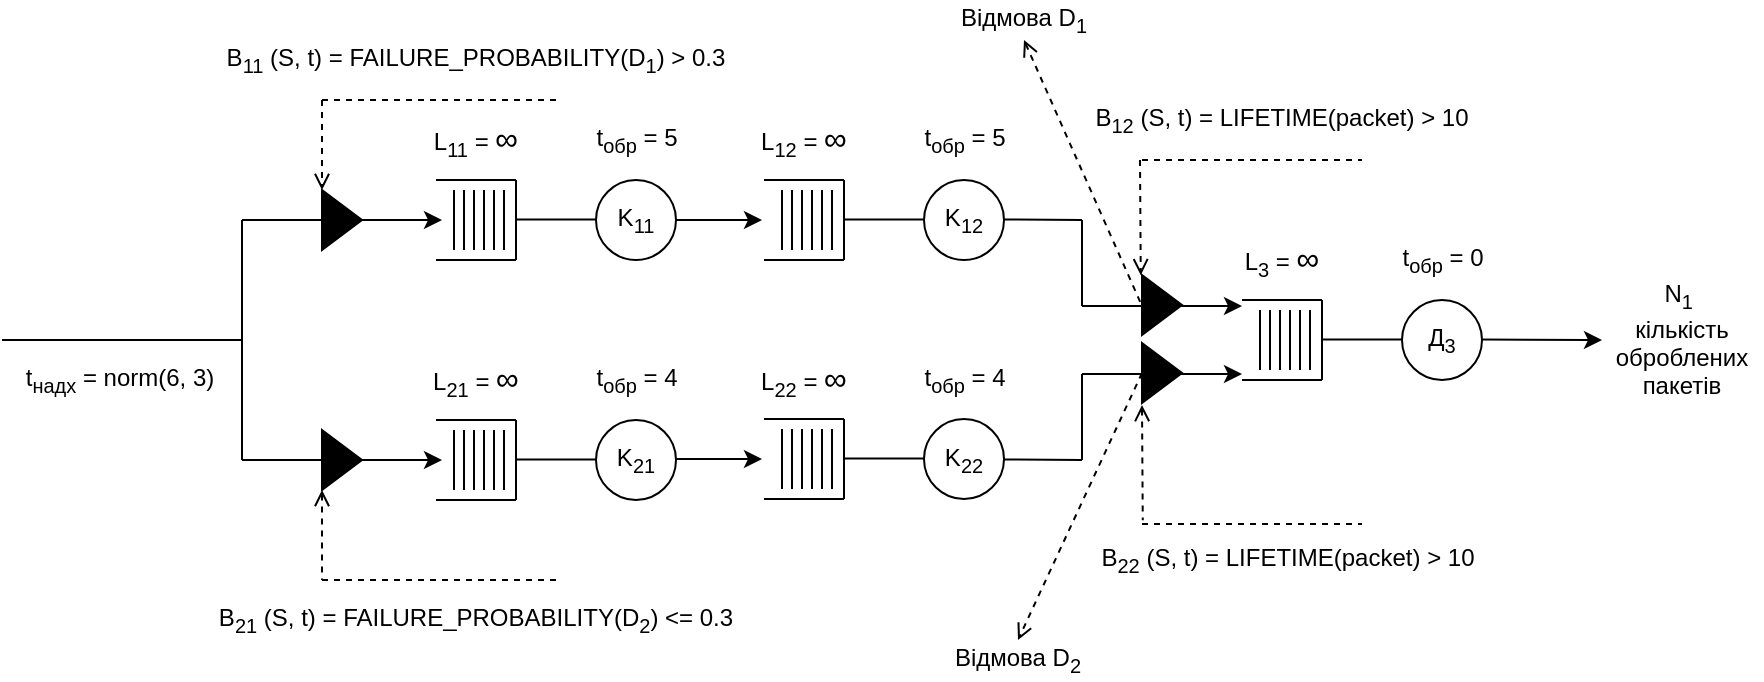 <mxfile version="25.0.1">
  <diagram name="Page-1" id="8MQqmBH3zJSPwj12BHaC">
    <mxGraphModel dx="464" dy="1368" grid="1" gridSize="10" guides="1" tooltips="1" connect="1" arrows="1" fold="1" page="1" pageScale="1" pageWidth="850" pageHeight="1100" math="0" shadow="0">
      <root>
        <mxCell id="0" />
        <mxCell id="1" parent="0" />
        <mxCell id="KQ7cRfpCfa-hkvte2fSc-3" value="t&lt;sub&gt;надх&lt;/sub&gt; = norm(6, 3)" style="text;html=1;align=center;verticalAlign=middle;whiteSpace=wrap;rounded=0;" parent="1" vertex="1">
          <mxGeometry x="4" y="160" width="110" height="20" as="geometry" />
        </mxCell>
        <mxCell id="KQ7cRfpCfa-hkvte2fSc-4" value="" style="endArrow=none;html=1;rounded=0;" parent="1" edge="1">
          <mxGeometry width="50" height="50" relative="1" as="geometry">
            <mxPoint x="217" y="70" as="sourcePoint" />
            <mxPoint x="257" y="70" as="targetPoint" />
          </mxGeometry>
        </mxCell>
        <mxCell id="KQ7cRfpCfa-hkvte2fSc-5" value="" style="endArrow=none;html=1;rounded=0;" parent="1" edge="1">
          <mxGeometry width="50" height="50" relative="1" as="geometry">
            <mxPoint x="217" y="110" as="sourcePoint" />
            <mxPoint x="257" y="110" as="targetPoint" />
          </mxGeometry>
        </mxCell>
        <mxCell id="KQ7cRfpCfa-hkvte2fSc-6" value="" style="endArrow=none;html=1;rounded=0;" parent="1" edge="1">
          <mxGeometry width="50" height="50" relative="1" as="geometry">
            <mxPoint x="257" y="70" as="sourcePoint" />
            <mxPoint x="257" y="110" as="targetPoint" />
          </mxGeometry>
        </mxCell>
        <mxCell id="KQ7cRfpCfa-hkvte2fSc-7" value="" style="endArrow=none;html=1;rounded=0;" parent="1" edge="1">
          <mxGeometry width="50" height="50" relative="1" as="geometry">
            <mxPoint x="251" y="75" as="sourcePoint" />
            <mxPoint x="251" y="105" as="targetPoint" />
          </mxGeometry>
        </mxCell>
        <mxCell id="KQ7cRfpCfa-hkvte2fSc-8" value="" style="endArrow=none;html=1;rounded=0;" parent="1" edge="1">
          <mxGeometry width="50" height="50" relative="1" as="geometry">
            <mxPoint x="246" y="75" as="sourcePoint" />
            <mxPoint x="246" y="105" as="targetPoint" />
          </mxGeometry>
        </mxCell>
        <mxCell id="KQ7cRfpCfa-hkvte2fSc-9" value="" style="endArrow=none;html=1;rounded=0;" parent="1" edge="1">
          <mxGeometry width="50" height="50" relative="1" as="geometry">
            <mxPoint x="241" y="75" as="sourcePoint" />
            <mxPoint x="241" y="105" as="targetPoint" />
          </mxGeometry>
        </mxCell>
        <mxCell id="KQ7cRfpCfa-hkvte2fSc-10" value="" style="endArrow=none;html=1;rounded=0;" parent="1" edge="1">
          <mxGeometry width="50" height="50" relative="1" as="geometry">
            <mxPoint x="236" y="75" as="sourcePoint" />
            <mxPoint x="236" y="105" as="targetPoint" />
          </mxGeometry>
        </mxCell>
        <mxCell id="KQ7cRfpCfa-hkvte2fSc-11" value="" style="endArrow=none;html=1;rounded=0;" parent="1" edge="1">
          <mxGeometry width="50" height="50" relative="1" as="geometry">
            <mxPoint x="231" y="75" as="sourcePoint" />
            <mxPoint x="231" y="105" as="targetPoint" />
          </mxGeometry>
        </mxCell>
        <mxCell id="KQ7cRfpCfa-hkvte2fSc-12" value="" style="endArrow=none;html=1;rounded=0;" parent="1" edge="1">
          <mxGeometry width="50" height="50" relative="1" as="geometry">
            <mxPoint x="226" y="75" as="sourcePoint" />
            <mxPoint x="226" y="105" as="targetPoint" />
          </mxGeometry>
        </mxCell>
        <mxCell id="KQ7cRfpCfa-hkvte2fSc-13" value="K&lt;sub&gt;11&lt;/sub&gt;" style="ellipse;whiteSpace=wrap;html=1;aspect=fixed;fillColor=none;" parent="1" vertex="1">
          <mxGeometry x="297" y="70" width="40" height="40" as="geometry" />
        </mxCell>
        <mxCell id="KQ7cRfpCfa-hkvte2fSc-14" value="t&lt;sub&gt;обр&lt;/sub&gt; = 5" style="text;html=1;align=center;verticalAlign=middle;whiteSpace=wrap;rounded=0;" parent="1" vertex="1">
          <mxGeometry x="289.5" y="40" width="55" height="20" as="geometry" />
        </mxCell>
        <mxCell id="KQ7cRfpCfa-hkvte2fSc-16" value="" style="endArrow=none;html=1;rounded=0;" parent="1" edge="1">
          <mxGeometry width="50" height="50" relative="1" as="geometry">
            <mxPoint x="257" y="89.76" as="sourcePoint" />
            <mxPoint x="297" y="89.76" as="targetPoint" />
          </mxGeometry>
        </mxCell>
        <mxCell id="KQ7cRfpCfa-hkvte2fSc-17" value="L&lt;sub&gt;11&lt;/sub&gt; = &lt;font style=&quot;font-size: 16px;&quot;&gt;∞&lt;/font&gt;" style="text;html=1;align=center;verticalAlign=middle;whiteSpace=wrap;rounded=0;" parent="1" vertex="1">
          <mxGeometry x="212" y="40" width="50" height="20" as="geometry" />
        </mxCell>
        <mxCell id="KQ7cRfpCfa-hkvte2fSc-19" value="" style="endArrow=none;html=1;rounded=0;" parent="1" edge="1">
          <mxGeometry width="50" height="50" relative="1" as="geometry">
            <mxPoint y="150" as="sourcePoint" />
            <mxPoint x="120" y="150" as="targetPoint" />
          </mxGeometry>
        </mxCell>
        <mxCell id="KQ7cRfpCfa-hkvte2fSc-20" value="" style="endArrow=none;html=1;rounded=0;" parent="1" edge="1">
          <mxGeometry width="50" height="50" relative="1" as="geometry">
            <mxPoint x="120" y="150" as="sourcePoint" />
            <mxPoint x="120" y="90" as="targetPoint" />
          </mxGeometry>
        </mxCell>
        <mxCell id="KQ7cRfpCfa-hkvte2fSc-21" value="" style="endArrow=classic;html=1;rounded=0;" parent="1" edge="1">
          <mxGeometry width="50" height="50" relative="1" as="geometry">
            <mxPoint x="120" y="90" as="sourcePoint" />
            <mxPoint x="220" y="90" as="targetPoint" />
          </mxGeometry>
        </mxCell>
        <mxCell id="KQ7cRfpCfa-hkvte2fSc-22" value="" style="triangle;whiteSpace=wrap;html=1;fillColor=#000000;" parent="1" vertex="1">
          <mxGeometry x="160" y="75" width="20" height="30" as="geometry" />
        </mxCell>
        <mxCell id="KQ7cRfpCfa-hkvte2fSc-25" value="" style="endArrow=open;html=1;rounded=0;dashed=1;endFill=0;" parent="1" edge="1">
          <mxGeometry width="50" height="50" relative="1" as="geometry">
            <mxPoint x="160" y="30" as="sourcePoint" />
            <mxPoint x="160" y="75" as="targetPoint" />
          </mxGeometry>
        </mxCell>
        <mxCell id="KQ7cRfpCfa-hkvte2fSc-26" value="" style="endArrow=none;html=1;rounded=0;dashed=1;" parent="1" edge="1">
          <mxGeometry width="50" height="50" relative="1" as="geometry">
            <mxPoint x="160" y="30" as="sourcePoint" />
            <mxPoint x="280" y="30" as="targetPoint" />
          </mxGeometry>
        </mxCell>
        <mxCell id="KQ7cRfpCfa-hkvte2fSc-27" value="B&lt;sub&gt;11&lt;/sub&gt; (S, t) = FAILURE_PROBABILITY(D&lt;sub&gt;1&lt;/sub&gt;) &amp;gt; 0.3" style="text;html=1;align=center;verticalAlign=middle;whiteSpace=wrap;rounded=0;" parent="1" vertex="1">
          <mxGeometry x="107" width="260" height="20" as="geometry" />
        </mxCell>
        <mxCell id="KQ7cRfpCfa-hkvte2fSc-28" value="" style="endArrow=none;html=1;rounded=0;" parent="1" edge="1">
          <mxGeometry width="50" height="50" relative="1" as="geometry">
            <mxPoint x="120" y="210" as="sourcePoint" />
            <mxPoint x="120" y="150" as="targetPoint" />
          </mxGeometry>
        </mxCell>
        <mxCell id="KQ7cRfpCfa-hkvte2fSc-29" value="" style="endArrow=classic;html=1;rounded=0;" parent="1" edge="1">
          <mxGeometry width="50" height="50" relative="1" as="geometry">
            <mxPoint x="120" y="210" as="sourcePoint" />
            <mxPoint x="220" y="210" as="targetPoint" />
          </mxGeometry>
        </mxCell>
        <mxCell id="KQ7cRfpCfa-hkvte2fSc-30" value="" style="triangle;whiteSpace=wrap;html=1;fillColor=#000000;" parent="1" vertex="1">
          <mxGeometry x="160" y="195" width="20" height="30" as="geometry" />
        </mxCell>
        <mxCell id="KQ7cRfpCfa-hkvte2fSc-32" value="" style="endArrow=none;html=1;rounded=0;dashed=1;startArrow=open;startFill=0;endFill=0;" parent="1" edge="1">
          <mxGeometry width="50" height="50" relative="1" as="geometry">
            <mxPoint x="160" y="225" as="sourcePoint" />
            <mxPoint x="160" y="270" as="targetPoint" />
          </mxGeometry>
        </mxCell>
        <mxCell id="KQ7cRfpCfa-hkvte2fSc-33" value="" style="endArrow=none;html=1;rounded=0;dashed=1;" parent="1" edge="1">
          <mxGeometry width="50" height="50" relative="1" as="geometry">
            <mxPoint x="160" y="270" as="sourcePoint" />
            <mxPoint x="280" y="270" as="targetPoint" />
          </mxGeometry>
        </mxCell>
        <mxCell id="KQ7cRfpCfa-hkvte2fSc-34" value="B&lt;sub&gt;21&lt;/sub&gt; (S, t) = FAILURE_PROBABILITY(D&lt;sub&gt;2&lt;/sub&gt;) &amp;lt;= 0.3" style="text;html=1;align=center;verticalAlign=middle;whiteSpace=wrap;rounded=0;" parent="1" vertex="1">
          <mxGeometry x="101" y="280" width="272" height="20" as="geometry" />
        </mxCell>
        <mxCell id="KQ7cRfpCfa-hkvte2fSc-35" value="" style="endArrow=none;html=1;rounded=0;" parent="1" edge="1">
          <mxGeometry width="50" height="50" relative="1" as="geometry">
            <mxPoint x="217" y="190" as="sourcePoint" />
            <mxPoint x="257" y="190" as="targetPoint" />
          </mxGeometry>
        </mxCell>
        <mxCell id="KQ7cRfpCfa-hkvte2fSc-36" value="" style="endArrow=none;html=1;rounded=0;" parent="1" edge="1">
          <mxGeometry width="50" height="50" relative="1" as="geometry">
            <mxPoint x="217" y="230" as="sourcePoint" />
            <mxPoint x="257" y="230" as="targetPoint" />
          </mxGeometry>
        </mxCell>
        <mxCell id="KQ7cRfpCfa-hkvte2fSc-37" value="" style="endArrow=none;html=1;rounded=0;" parent="1" edge="1">
          <mxGeometry width="50" height="50" relative="1" as="geometry">
            <mxPoint x="257" y="190" as="sourcePoint" />
            <mxPoint x="257" y="230" as="targetPoint" />
          </mxGeometry>
        </mxCell>
        <mxCell id="KQ7cRfpCfa-hkvte2fSc-38" value="" style="endArrow=none;html=1;rounded=0;" parent="1" edge="1">
          <mxGeometry width="50" height="50" relative="1" as="geometry">
            <mxPoint x="251" y="195" as="sourcePoint" />
            <mxPoint x="251" y="225" as="targetPoint" />
          </mxGeometry>
        </mxCell>
        <mxCell id="KQ7cRfpCfa-hkvte2fSc-39" value="" style="endArrow=none;html=1;rounded=0;" parent="1" edge="1">
          <mxGeometry width="50" height="50" relative="1" as="geometry">
            <mxPoint x="246" y="195" as="sourcePoint" />
            <mxPoint x="246" y="225" as="targetPoint" />
          </mxGeometry>
        </mxCell>
        <mxCell id="KQ7cRfpCfa-hkvte2fSc-40" value="" style="endArrow=none;html=1;rounded=0;" parent="1" edge="1">
          <mxGeometry width="50" height="50" relative="1" as="geometry">
            <mxPoint x="241" y="195" as="sourcePoint" />
            <mxPoint x="241" y="225" as="targetPoint" />
          </mxGeometry>
        </mxCell>
        <mxCell id="KQ7cRfpCfa-hkvte2fSc-41" value="" style="endArrow=none;html=1;rounded=0;" parent="1" edge="1">
          <mxGeometry width="50" height="50" relative="1" as="geometry">
            <mxPoint x="236" y="195" as="sourcePoint" />
            <mxPoint x="236" y="225" as="targetPoint" />
          </mxGeometry>
        </mxCell>
        <mxCell id="KQ7cRfpCfa-hkvte2fSc-42" value="" style="endArrow=none;html=1;rounded=0;" parent="1" edge="1">
          <mxGeometry width="50" height="50" relative="1" as="geometry">
            <mxPoint x="231" y="195" as="sourcePoint" />
            <mxPoint x="231" y="225" as="targetPoint" />
          </mxGeometry>
        </mxCell>
        <mxCell id="KQ7cRfpCfa-hkvte2fSc-43" value="" style="endArrow=none;html=1;rounded=0;" parent="1" edge="1">
          <mxGeometry width="50" height="50" relative="1" as="geometry">
            <mxPoint x="226" y="195" as="sourcePoint" />
            <mxPoint x="226" y="225" as="targetPoint" />
          </mxGeometry>
        </mxCell>
        <mxCell id="KQ7cRfpCfa-hkvte2fSc-44" value="K&lt;sub&gt;21&lt;/sub&gt;" style="ellipse;whiteSpace=wrap;html=1;aspect=fixed;fillColor=none;" parent="1" vertex="1">
          <mxGeometry x="297" y="190" width="40" height="40" as="geometry" />
        </mxCell>
        <mxCell id="KQ7cRfpCfa-hkvte2fSc-45" value="t&lt;sub&gt;обр&lt;/sub&gt; = 4" style="text;html=1;align=center;verticalAlign=middle;whiteSpace=wrap;rounded=0;" parent="1" vertex="1">
          <mxGeometry x="289.5" y="160" width="55" height="20" as="geometry" />
        </mxCell>
        <mxCell id="KQ7cRfpCfa-hkvte2fSc-46" value="" style="endArrow=none;html=1;rounded=0;" parent="1" edge="1">
          <mxGeometry width="50" height="50" relative="1" as="geometry">
            <mxPoint x="257" y="209.76" as="sourcePoint" />
            <mxPoint x="297" y="209.76" as="targetPoint" />
          </mxGeometry>
        </mxCell>
        <mxCell id="KQ7cRfpCfa-hkvte2fSc-47" value="L&lt;sub&gt;21&lt;/sub&gt; = &lt;font style=&quot;font-size: 16px;&quot;&gt;∞&lt;/font&gt;" style="text;html=1;align=center;verticalAlign=middle;whiteSpace=wrap;rounded=0;" parent="1" vertex="1">
          <mxGeometry x="212" y="160" width="50" height="20" as="geometry" />
        </mxCell>
        <mxCell id="KQ7cRfpCfa-hkvte2fSc-48" value="" style="endArrow=none;html=1;rounded=0;" parent="1" edge="1">
          <mxGeometry width="50" height="50" relative="1" as="geometry">
            <mxPoint x="381" y="70" as="sourcePoint" />
            <mxPoint x="421" y="70" as="targetPoint" />
          </mxGeometry>
        </mxCell>
        <mxCell id="KQ7cRfpCfa-hkvte2fSc-49" value="" style="endArrow=none;html=1;rounded=0;" parent="1" edge="1">
          <mxGeometry width="50" height="50" relative="1" as="geometry">
            <mxPoint x="381" y="110" as="sourcePoint" />
            <mxPoint x="421" y="110" as="targetPoint" />
          </mxGeometry>
        </mxCell>
        <mxCell id="KQ7cRfpCfa-hkvte2fSc-50" value="" style="endArrow=none;html=1;rounded=0;" parent="1" edge="1">
          <mxGeometry width="50" height="50" relative="1" as="geometry">
            <mxPoint x="421" y="70" as="sourcePoint" />
            <mxPoint x="421" y="110" as="targetPoint" />
          </mxGeometry>
        </mxCell>
        <mxCell id="KQ7cRfpCfa-hkvte2fSc-51" value="" style="endArrow=none;html=1;rounded=0;" parent="1" edge="1">
          <mxGeometry width="50" height="50" relative="1" as="geometry">
            <mxPoint x="415" y="75" as="sourcePoint" />
            <mxPoint x="415" y="105" as="targetPoint" />
          </mxGeometry>
        </mxCell>
        <mxCell id="KQ7cRfpCfa-hkvte2fSc-52" value="" style="endArrow=none;html=1;rounded=0;" parent="1" edge="1">
          <mxGeometry width="50" height="50" relative="1" as="geometry">
            <mxPoint x="410" y="75" as="sourcePoint" />
            <mxPoint x="410" y="105" as="targetPoint" />
          </mxGeometry>
        </mxCell>
        <mxCell id="KQ7cRfpCfa-hkvte2fSc-53" value="" style="endArrow=none;html=1;rounded=0;" parent="1" edge="1">
          <mxGeometry width="50" height="50" relative="1" as="geometry">
            <mxPoint x="405" y="75" as="sourcePoint" />
            <mxPoint x="405" y="105" as="targetPoint" />
          </mxGeometry>
        </mxCell>
        <mxCell id="KQ7cRfpCfa-hkvte2fSc-54" value="" style="endArrow=none;html=1;rounded=0;" parent="1" edge="1">
          <mxGeometry width="50" height="50" relative="1" as="geometry">
            <mxPoint x="400" y="75" as="sourcePoint" />
            <mxPoint x="400" y="105" as="targetPoint" />
          </mxGeometry>
        </mxCell>
        <mxCell id="KQ7cRfpCfa-hkvte2fSc-55" value="" style="endArrow=none;html=1;rounded=0;" parent="1" edge="1">
          <mxGeometry width="50" height="50" relative="1" as="geometry">
            <mxPoint x="395" y="75" as="sourcePoint" />
            <mxPoint x="395" y="105" as="targetPoint" />
          </mxGeometry>
        </mxCell>
        <mxCell id="KQ7cRfpCfa-hkvte2fSc-56" value="" style="endArrow=none;html=1;rounded=0;" parent="1" edge="1">
          <mxGeometry width="50" height="50" relative="1" as="geometry">
            <mxPoint x="390" y="75" as="sourcePoint" />
            <mxPoint x="390" y="105" as="targetPoint" />
          </mxGeometry>
        </mxCell>
        <mxCell id="KQ7cRfpCfa-hkvte2fSc-57" value="K&lt;sub&gt;12&lt;/sub&gt;" style="ellipse;whiteSpace=wrap;html=1;aspect=fixed;fillColor=none;" parent="1" vertex="1">
          <mxGeometry x="461" y="70" width="40" height="40" as="geometry" />
        </mxCell>
        <mxCell id="KQ7cRfpCfa-hkvte2fSc-58" value="t&lt;sub&gt;обр&lt;/sub&gt; = 5" style="text;html=1;align=center;verticalAlign=middle;whiteSpace=wrap;rounded=0;" parent="1" vertex="1">
          <mxGeometry x="453.5" y="40" width="55" height="20" as="geometry" />
        </mxCell>
        <mxCell id="KQ7cRfpCfa-hkvte2fSc-59" value="" style="endArrow=none;html=1;rounded=0;" parent="1" edge="1">
          <mxGeometry width="50" height="50" relative="1" as="geometry">
            <mxPoint x="421" y="89.76" as="sourcePoint" />
            <mxPoint x="461" y="89.76" as="targetPoint" />
          </mxGeometry>
        </mxCell>
        <mxCell id="KQ7cRfpCfa-hkvte2fSc-60" value="L&lt;sub&gt;12&lt;/sub&gt; = &lt;font style=&quot;font-size: 16px;&quot;&gt;∞&lt;/font&gt;" style="text;html=1;align=center;verticalAlign=middle;whiteSpace=wrap;rounded=0;" parent="1" vertex="1">
          <mxGeometry x="376" y="40" width="50" height="20" as="geometry" />
        </mxCell>
        <mxCell id="KQ7cRfpCfa-hkvte2fSc-61" value="" style="endArrow=classic;html=1;rounded=0;" parent="1" edge="1">
          <mxGeometry width="50" height="50" relative="1" as="geometry">
            <mxPoint x="337" y="90" as="sourcePoint" />
            <mxPoint x="380" y="90" as="targetPoint" />
          </mxGeometry>
        </mxCell>
        <mxCell id="KQ7cRfpCfa-hkvte2fSc-62" value="" style="endArrow=none;html=1;rounded=0;" parent="1" edge="1">
          <mxGeometry width="50" height="50" relative="1" as="geometry">
            <mxPoint x="381" y="189.52" as="sourcePoint" />
            <mxPoint x="421" y="189.52" as="targetPoint" />
          </mxGeometry>
        </mxCell>
        <mxCell id="KQ7cRfpCfa-hkvte2fSc-63" value="" style="endArrow=none;html=1;rounded=0;" parent="1" edge="1">
          <mxGeometry width="50" height="50" relative="1" as="geometry">
            <mxPoint x="381" y="229.52" as="sourcePoint" />
            <mxPoint x="421" y="229.52" as="targetPoint" />
          </mxGeometry>
        </mxCell>
        <mxCell id="KQ7cRfpCfa-hkvte2fSc-64" value="" style="endArrow=none;html=1;rounded=0;" parent="1" edge="1">
          <mxGeometry width="50" height="50" relative="1" as="geometry">
            <mxPoint x="421" y="189.52" as="sourcePoint" />
            <mxPoint x="421" y="229.52" as="targetPoint" />
          </mxGeometry>
        </mxCell>
        <mxCell id="KQ7cRfpCfa-hkvte2fSc-65" value="" style="endArrow=none;html=1;rounded=0;" parent="1" edge="1">
          <mxGeometry width="50" height="50" relative="1" as="geometry">
            <mxPoint x="415" y="194.52" as="sourcePoint" />
            <mxPoint x="415" y="224.52" as="targetPoint" />
          </mxGeometry>
        </mxCell>
        <mxCell id="KQ7cRfpCfa-hkvte2fSc-66" value="" style="endArrow=none;html=1;rounded=0;" parent="1" edge="1">
          <mxGeometry width="50" height="50" relative="1" as="geometry">
            <mxPoint x="410" y="194.52" as="sourcePoint" />
            <mxPoint x="410" y="224.52" as="targetPoint" />
          </mxGeometry>
        </mxCell>
        <mxCell id="KQ7cRfpCfa-hkvte2fSc-67" value="" style="endArrow=none;html=1;rounded=0;" parent="1" edge="1">
          <mxGeometry width="50" height="50" relative="1" as="geometry">
            <mxPoint x="405" y="194.52" as="sourcePoint" />
            <mxPoint x="405" y="224.52" as="targetPoint" />
          </mxGeometry>
        </mxCell>
        <mxCell id="KQ7cRfpCfa-hkvte2fSc-68" value="" style="endArrow=none;html=1;rounded=0;" parent="1" edge="1">
          <mxGeometry width="50" height="50" relative="1" as="geometry">
            <mxPoint x="400" y="194.52" as="sourcePoint" />
            <mxPoint x="400" y="224.52" as="targetPoint" />
          </mxGeometry>
        </mxCell>
        <mxCell id="KQ7cRfpCfa-hkvte2fSc-69" value="" style="endArrow=none;html=1;rounded=0;" parent="1" edge="1">
          <mxGeometry width="50" height="50" relative="1" as="geometry">
            <mxPoint x="395" y="194.52" as="sourcePoint" />
            <mxPoint x="395" y="224.52" as="targetPoint" />
          </mxGeometry>
        </mxCell>
        <mxCell id="KQ7cRfpCfa-hkvte2fSc-70" value="" style="endArrow=none;html=1;rounded=0;" parent="1" edge="1">
          <mxGeometry width="50" height="50" relative="1" as="geometry">
            <mxPoint x="390" y="194.52" as="sourcePoint" />
            <mxPoint x="390" y="224.52" as="targetPoint" />
          </mxGeometry>
        </mxCell>
        <mxCell id="KQ7cRfpCfa-hkvte2fSc-71" value="K&lt;sub&gt;22&lt;/sub&gt;" style="ellipse;whiteSpace=wrap;html=1;aspect=fixed;fillColor=none;" parent="1" vertex="1">
          <mxGeometry x="461" y="189.52" width="40" height="40" as="geometry" />
        </mxCell>
        <mxCell id="KQ7cRfpCfa-hkvte2fSc-72" value="t&lt;sub&gt;обр&lt;/sub&gt; = 4" style="text;html=1;align=center;verticalAlign=middle;whiteSpace=wrap;rounded=0;" parent="1" vertex="1">
          <mxGeometry x="453.5" y="159.52" width="55" height="20" as="geometry" />
        </mxCell>
        <mxCell id="KQ7cRfpCfa-hkvte2fSc-73" value="" style="endArrow=none;html=1;rounded=0;" parent="1" edge="1">
          <mxGeometry width="50" height="50" relative="1" as="geometry">
            <mxPoint x="421" y="209.28" as="sourcePoint" />
            <mxPoint x="461" y="209.28" as="targetPoint" />
          </mxGeometry>
        </mxCell>
        <mxCell id="KQ7cRfpCfa-hkvte2fSc-74" value="L&lt;sub&gt;22&lt;/sub&gt; = &lt;font style=&quot;font-size: 16px;&quot;&gt;∞&lt;/font&gt;" style="text;html=1;align=center;verticalAlign=middle;whiteSpace=wrap;rounded=0;" parent="1" vertex="1">
          <mxGeometry x="376" y="159.52" width="50" height="20" as="geometry" />
        </mxCell>
        <mxCell id="KQ7cRfpCfa-hkvte2fSc-75" value="" style="endArrow=classic;html=1;rounded=0;" parent="1" edge="1">
          <mxGeometry width="50" height="50" relative="1" as="geometry">
            <mxPoint x="337" y="209.52" as="sourcePoint" />
            <mxPoint x="380" y="209.52" as="targetPoint" />
          </mxGeometry>
        </mxCell>
        <mxCell id="KQ7cRfpCfa-hkvte2fSc-76" value="" style="endArrow=none;html=1;rounded=0;" parent="1" edge="1">
          <mxGeometry width="50" height="50" relative="1" as="geometry">
            <mxPoint x="501" y="89.76" as="sourcePoint" />
            <mxPoint x="540" y="90" as="targetPoint" />
          </mxGeometry>
        </mxCell>
        <mxCell id="KQ7cRfpCfa-hkvte2fSc-77" value="" style="endArrow=none;html=1;rounded=0;" parent="1" edge="1">
          <mxGeometry width="50" height="50" relative="1" as="geometry">
            <mxPoint x="501" y="209.76" as="sourcePoint" />
            <mxPoint x="540" y="210" as="targetPoint" />
          </mxGeometry>
        </mxCell>
        <mxCell id="KQ7cRfpCfa-hkvte2fSc-79" value="" style="endArrow=classic;html=1;rounded=0;" parent="1" edge="1">
          <mxGeometry width="50" height="50" relative="1" as="geometry">
            <mxPoint x="540" y="133" as="sourcePoint" />
            <mxPoint x="620" y="133" as="targetPoint" />
          </mxGeometry>
        </mxCell>
        <mxCell id="KQ7cRfpCfa-hkvte2fSc-80" value="" style="endArrow=none;html=1;rounded=0;" parent="1" edge="1">
          <mxGeometry width="50" height="50" relative="1" as="geometry">
            <mxPoint x="620" y="130" as="sourcePoint" />
            <mxPoint x="660" y="130" as="targetPoint" />
          </mxGeometry>
        </mxCell>
        <mxCell id="KQ7cRfpCfa-hkvte2fSc-81" value="" style="endArrow=none;html=1;rounded=0;" parent="1" edge="1">
          <mxGeometry width="50" height="50" relative="1" as="geometry">
            <mxPoint x="620" y="170" as="sourcePoint" />
            <mxPoint x="660" y="170" as="targetPoint" />
          </mxGeometry>
        </mxCell>
        <mxCell id="KQ7cRfpCfa-hkvte2fSc-82" value="" style="endArrow=none;html=1;rounded=0;" parent="1" edge="1">
          <mxGeometry width="50" height="50" relative="1" as="geometry">
            <mxPoint x="660" y="130" as="sourcePoint" />
            <mxPoint x="660" y="170" as="targetPoint" />
          </mxGeometry>
        </mxCell>
        <mxCell id="KQ7cRfpCfa-hkvte2fSc-83" value="" style="endArrow=none;html=1;rounded=0;" parent="1" edge="1">
          <mxGeometry width="50" height="50" relative="1" as="geometry">
            <mxPoint x="654" y="135" as="sourcePoint" />
            <mxPoint x="654" y="165" as="targetPoint" />
          </mxGeometry>
        </mxCell>
        <mxCell id="KQ7cRfpCfa-hkvte2fSc-84" value="" style="endArrow=none;html=1;rounded=0;" parent="1" edge="1">
          <mxGeometry width="50" height="50" relative="1" as="geometry">
            <mxPoint x="649" y="135" as="sourcePoint" />
            <mxPoint x="649" y="165" as="targetPoint" />
          </mxGeometry>
        </mxCell>
        <mxCell id="KQ7cRfpCfa-hkvte2fSc-85" value="" style="endArrow=none;html=1;rounded=0;" parent="1" edge="1">
          <mxGeometry width="50" height="50" relative="1" as="geometry">
            <mxPoint x="644" y="135" as="sourcePoint" />
            <mxPoint x="644" y="165" as="targetPoint" />
          </mxGeometry>
        </mxCell>
        <mxCell id="KQ7cRfpCfa-hkvte2fSc-86" value="" style="endArrow=none;html=1;rounded=0;" parent="1" edge="1">
          <mxGeometry width="50" height="50" relative="1" as="geometry">
            <mxPoint x="639" y="135" as="sourcePoint" />
            <mxPoint x="639" y="165" as="targetPoint" />
          </mxGeometry>
        </mxCell>
        <mxCell id="KQ7cRfpCfa-hkvte2fSc-87" value="" style="endArrow=none;html=1;rounded=0;" parent="1" edge="1">
          <mxGeometry width="50" height="50" relative="1" as="geometry">
            <mxPoint x="634" y="135" as="sourcePoint" />
            <mxPoint x="634" y="165" as="targetPoint" />
          </mxGeometry>
        </mxCell>
        <mxCell id="KQ7cRfpCfa-hkvte2fSc-88" value="" style="endArrow=none;html=1;rounded=0;" parent="1" edge="1">
          <mxGeometry width="50" height="50" relative="1" as="geometry">
            <mxPoint x="629" y="135" as="sourcePoint" />
            <mxPoint x="629" y="165" as="targetPoint" />
          </mxGeometry>
        </mxCell>
        <mxCell id="KQ7cRfpCfa-hkvte2fSc-89" value="Д&lt;sub&gt;3&lt;/sub&gt;" style="ellipse;whiteSpace=wrap;html=1;aspect=fixed;fillColor=none;" parent="1" vertex="1">
          <mxGeometry x="700" y="130" width="40" height="40" as="geometry" />
        </mxCell>
        <mxCell id="KQ7cRfpCfa-hkvte2fSc-90" value="t&lt;sub&gt;обр&lt;/sub&gt; = 0" style="text;html=1;align=center;verticalAlign=middle;whiteSpace=wrap;rounded=0;" parent="1" vertex="1">
          <mxGeometry x="692.5" y="100" width="55" height="20" as="geometry" />
        </mxCell>
        <mxCell id="KQ7cRfpCfa-hkvte2fSc-91" value="" style="endArrow=none;html=1;rounded=0;" parent="1" edge="1">
          <mxGeometry width="50" height="50" relative="1" as="geometry">
            <mxPoint x="660" y="149.76" as="sourcePoint" />
            <mxPoint x="700" y="149.76" as="targetPoint" />
          </mxGeometry>
        </mxCell>
        <mxCell id="KQ7cRfpCfa-hkvte2fSc-92" value="L&lt;sub&gt;3&lt;/sub&gt; = &lt;font style=&quot;font-size: 16px;&quot;&gt;∞&lt;/font&gt;" style="text;html=1;align=center;verticalAlign=middle;whiteSpace=wrap;rounded=0;" parent="1" vertex="1">
          <mxGeometry x="615" y="100" width="50" height="20" as="geometry" />
        </mxCell>
        <mxCell id="KQ7cRfpCfa-hkvte2fSc-93" value="" style="endArrow=open;html=1;rounded=0;dashed=1;endFill=0;entryX=0.019;entryY=0.019;entryDx=0;entryDy=0;entryPerimeter=0;" parent="1" edge="1">
          <mxGeometry width="50" height="50" relative="1" as="geometry">
            <mxPoint x="569" y="60" as="sourcePoint" />
            <mxPoint x="569.38" y="117.57" as="targetPoint" />
          </mxGeometry>
        </mxCell>
        <mxCell id="KQ7cRfpCfa-hkvte2fSc-94" value="" style="endArrow=none;html=1;rounded=0;dashed=1;" parent="1" edge="1">
          <mxGeometry width="50" height="50" relative="1" as="geometry">
            <mxPoint x="570" y="60" as="sourcePoint" />
            <mxPoint x="680" y="60" as="targetPoint" />
          </mxGeometry>
        </mxCell>
        <mxCell id="KQ7cRfpCfa-hkvte2fSc-95" value="B&lt;sub&gt;12&lt;/sub&gt; (S, t) = LIFETIME(packet) &amp;gt; 10" style="text;html=1;align=center;verticalAlign=middle;whiteSpace=wrap;rounded=0;" parent="1" vertex="1">
          <mxGeometry x="543" y="30" width="194" height="20" as="geometry" />
        </mxCell>
        <mxCell id="KQ7cRfpCfa-hkvte2fSc-96" value="" style="triangle;whiteSpace=wrap;html=1;fillColor=#000000;" parent="1" vertex="1">
          <mxGeometry x="570" y="117.52" width="20" height="30" as="geometry" />
        </mxCell>
        <mxCell id="KQ7cRfpCfa-hkvte2fSc-100" value="" style="endArrow=classic;html=1;rounded=0;" parent="1" edge="1">
          <mxGeometry width="50" height="50" relative="1" as="geometry">
            <mxPoint x="740" y="149.76" as="sourcePoint" />
            <mxPoint x="800" y="150" as="targetPoint" />
          </mxGeometry>
        </mxCell>
        <mxCell id="KQ7cRfpCfa-hkvte2fSc-102" value="Відмова D&lt;sub&gt;2&lt;/sub&gt;" style="text;html=1;align=center;verticalAlign=middle;whiteSpace=wrap;rounded=0;" parent="1" vertex="1">
          <mxGeometry x="473" y="300" width="70" height="20" as="geometry" />
        </mxCell>
        <mxCell id="KQ7cRfpCfa-hkvte2fSc-104" value="&lt;div&gt;N&lt;sub&gt;1&lt;/sub&gt;&amp;nbsp;&lt;/div&gt;&lt;div&gt;кількість оброблених пакетів&lt;/div&gt;" style="text;html=1;align=center;verticalAlign=middle;whiteSpace=wrap;rounded=0;" parent="1" vertex="1">
          <mxGeometry x="800" y="116.25" width="80" height="67.5" as="geometry" />
        </mxCell>
        <mxCell id="YoZ32391U4qM16FqQ7wd-5" value="" style="endArrow=classic;html=1;rounded=0;" edge="1" parent="1">
          <mxGeometry width="50" height="50" relative="1" as="geometry">
            <mxPoint x="540" y="167" as="sourcePoint" />
            <mxPoint x="620" y="167" as="targetPoint" />
          </mxGeometry>
        </mxCell>
        <mxCell id="YoZ32391U4qM16FqQ7wd-8" value="" style="triangle;whiteSpace=wrap;html=1;fillColor=#000000;" vertex="1" parent="1">
          <mxGeometry x="570" y="151.52" width="20" height="30" as="geometry" />
        </mxCell>
        <mxCell id="YoZ32391U4qM16FqQ7wd-10" value="" style="endArrow=none;html=1;rounded=0;" edge="1" parent="1">
          <mxGeometry width="50" height="50" relative="1" as="geometry">
            <mxPoint x="540" y="133" as="sourcePoint" />
            <mxPoint x="540" y="90" as="targetPoint" />
          </mxGeometry>
        </mxCell>
        <mxCell id="YoZ32391U4qM16FqQ7wd-12" value="" style="endArrow=none;html=1;rounded=0;" edge="1" parent="1">
          <mxGeometry width="50" height="50" relative="1" as="geometry">
            <mxPoint x="540" y="210" as="sourcePoint" />
            <mxPoint x="540" y="167" as="targetPoint" />
          </mxGeometry>
        </mxCell>
        <mxCell id="YoZ32391U4qM16FqQ7wd-14" value="" style="endArrow=none;html=1;rounded=0;dashed=1;endFill=0;entryX=0.019;entryY=0.019;entryDx=0;entryDy=0;entryPerimeter=0;startArrow=open;startFill=0;" edge="1" parent="1">
          <mxGeometry width="50" height="50" relative="1" as="geometry">
            <mxPoint x="570" y="182.52" as="sourcePoint" />
            <mxPoint x="570.38" y="240.09" as="targetPoint" />
          </mxGeometry>
        </mxCell>
        <mxCell id="YoZ32391U4qM16FqQ7wd-15" value="" style="endArrow=none;html=1;rounded=0;dashed=1;" edge="1" parent="1">
          <mxGeometry width="50" height="50" relative="1" as="geometry">
            <mxPoint x="570" y="242" as="sourcePoint" />
            <mxPoint x="680" y="242" as="targetPoint" />
          </mxGeometry>
        </mxCell>
        <mxCell id="YoZ32391U4qM16FqQ7wd-16" value="B&lt;sub&gt;22&lt;/sub&gt; (S, t) = LIFETIME(packet) &amp;gt; 10" style="text;html=1;align=center;verticalAlign=middle;whiteSpace=wrap;rounded=0;" vertex="1" parent="1">
          <mxGeometry x="546" y="250" width="194" height="20" as="geometry" />
        </mxCell>
        <mxCell id="YoZ32391U4qM16FqQ7wd-17" value="" style="endArrow=open;html=1;rounded=0;dashed=1;endFill=0;exitX=0;exitY=0.5;exitDx=0;exitDy=0;entryX=0.5;entryY=0;entryDx=0;entryDy=0;" edge="1" parent="1" source="YoZ32391U4qM16FqQ7wd-8" target="KQ7cRfpCfa-hkvte2fSc-102">
          <mxGeometry width="50" height="50" relative="1" as="geometry">
            <mxPoint x="546" y="282" as="sourcePoint" />
            <mxPoint x="520" y="280" as="targetPoint" />
          </mxGeometry>
        </mxCell>
        <mxCell id="YoZ32391U4qM16FqQ7wd-18" value="Відмова D&lt;sub&gt;1&lt;/sub&gt;" style="text;html=1;align=center;verticalAlign=middle;whiteSpace=wrap;rounded=0;" vertex="1" parent="1">
          <mxGeometry x="476" y="-20" width="70" height="20" as="geometry" />
        </mxCell>
        <mxCell id="YoZ32391U4qM16FqQ7wd-19" value="" style="endArrow=none;html=1;rounded=0;dashed=1;endFill=0;startArrow=open;startFill=0;exitX=0.5;exitY=1;exitDx=0;exitDy=0;" edge="1" parent="1" source="YoZ32391U4qM16FqQ7wd-18">
          <mxGeometry width="50" height="50" relative="1" as="geometry">
            <mxPoint x="490" y="-20" as="sourcePoint" />
            <mxPoint x="570" y="133" as="targetPoint" />
          </mxGeometry>
        </mxCell>
      </root>
    </mxGraphModel>
  </diagram>
</mxfile>
